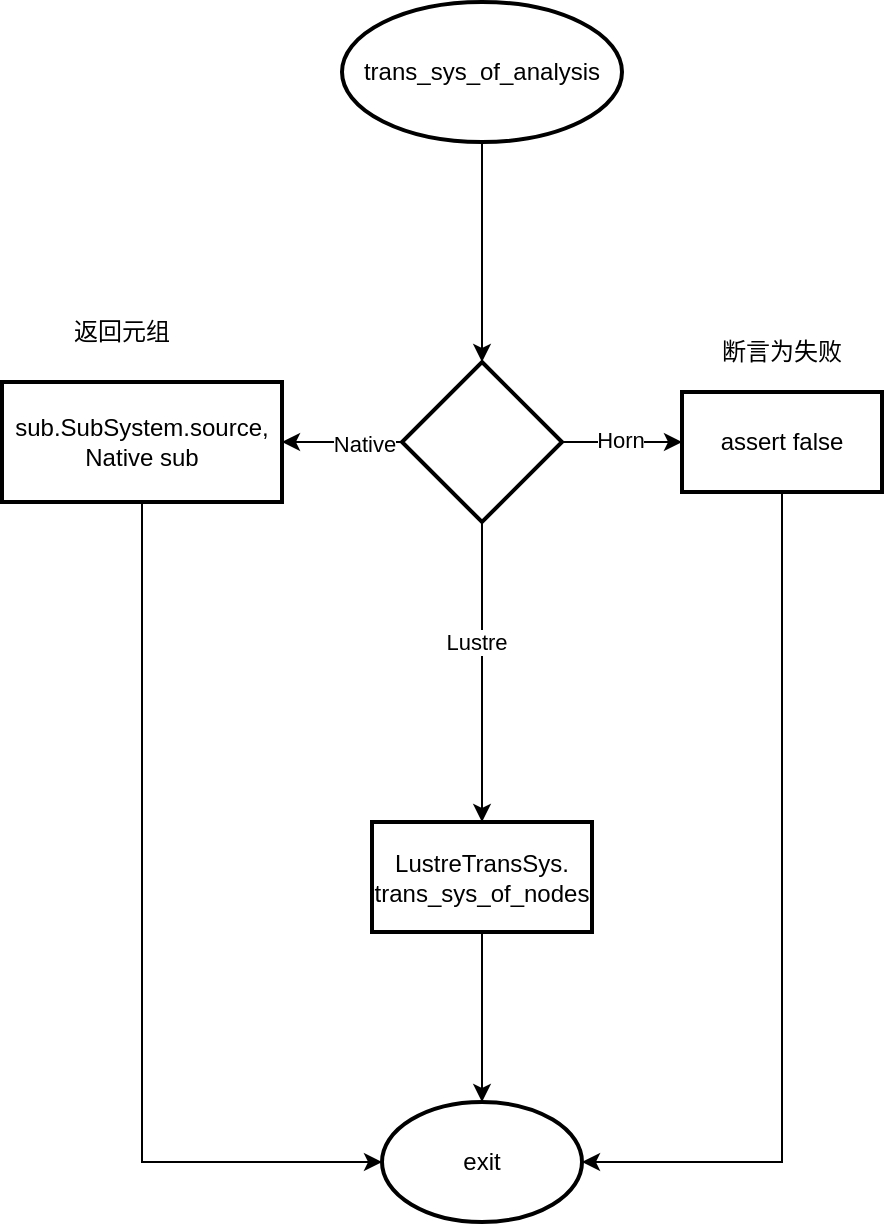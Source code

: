 <mxfile version="21.6.8" type="device">
  <diagram name="第 1 页" id="g2rS3xQUismOoGKR6sjP">
    <mxGraphModel dx="579" dy="579" grid="1" gridSize="10" guides="1" tooltips="1" connect="1" arrows="1" fold="1" page="1" pageScale="1" pageWidth="827" pageHeight="1169" math="0" shadow="0">
      <root>
        <mxCell id="0" />
        <mxCell id="1" parent="0" />
        <mxCell id="hjwtYTtbEksU5yP6Vo6F-5" style="edgeStyle=orthogonalEdgeStyle;rounded=0;orthogonalLoop=1;jettySize=auto;html=1;exitX=0.5;exitY=1;exitDx=0;exitDy=0;exitPerimeter=0;" edge="1" parent="1" source="hjwtYTtbEksU5yP6Vo6F-1" target="hjwtYTtbEksU5yP6Vo6F-6">
          <mxGeometry relative="1" as="geometry">
            <mxPoint x="235.642" y="240.19" as="targetPoint" />
          </mxGeometry>
        </mxCell>
        <mxCell id="hjwtYTtbEksU5yP6Vo6F-1" value="trans_sys_of_analysis" style="strokeWidth=2;html=1;shape=mxgraph.flowchart.start_1;whiteSpace=wrap;" vertex="1" parent="1">
          <mxGeometry x="180" y="60" width="140" height="70" as="geometry" />
        </mxCell>
        <mxCell id="hjwtYTtbEksU5yP6Vo6F-8" value="" style="edgeStyle=orthogonalEdgeStyle;rounded=0;orthogonalLoop=1;jettySize=auto;html=1;entryX=0.5;entryY=0;entryDx=0;entryDy=0;" edge="1" parent="1" source="hjwtYTtbEksU5yP6Vo6F-6" target="hjwtYTtbEksU5yP6Vo6F-10">
          <mxGeometry relative="1" as="geometry">
            <mxPoint x="250" y="410" as="targetPoint" />
          </mxGeometry>
        </mxCell>
        <mxCell id="hjwtYTtbEksU5yP6Vo6F-9" value="Lustre" style="edgeLabel;html=1;align=center;verticalAlign=middle;resizable=0;points=[];" vertex="1" connectable="0" parent="hjwtYTtbEksU5yP6Vo6F-8">
          <mxGeometry x="-0.2" y="-3" relative="1" as="geometry">
            <mxPoint as="offset" />
          </mxGeometry>
        </mxCell>
        <mxCell id="hjwtYTtbEksU5yP6Vo6F-13" value="" style="edgeStyle=orthogonalEdgeStyle;rounded=0;orthogonalLoop=1;jettySize=auto;html=1;" edge="1" parent="1" source="hjwtYTtbEksU5yP6Vo6F-6" target="hjwtYTtbEksU5yP6Vo6F-12">
          <mxGeometry relative="1" as="geometry" />
        </mxCell>
        <mxCell id="hjwtYTtbEksU5yP6Vo6F-18" value="Native" style="edgeLabel;html=1;align=center;verticalAlign=middle;resizable=0;points=[];" vertex="1" connectable="0" parent="hjwtYTtbEksU5yP6Vo6F-13">
          <mxGeometry x="-0.367" y="1" relative="1" as="geometry">
            <mxPoint as="offset" />
          </mxGeometry>
        </mxCell>
        <mxCell id="hjwtYTtbEksU5yP6Vo6F-20" value="" style="edgeStyle=orthogonalEdgeStyle;rounded=0;orthogonalLoop=1;jettySize=auto;html=1;" edge="1" parent="1" source="hjwtYTtbEksU5yP6Vo6F-6" target="hjwtYTtbEksU5yP6Vo6F-19">
          <mxGeometry relative="1" as="geometry" />
        </mxCell>
        <mxCell id="hjwtYTtbEksU5yP6Vo6F-22" value="Horn" style="edgeLabel;html=1;align=center;verticalAlign=middle;resizable=0;points=[];" vertex="1" connectable="0" parent="hjwtYTtbEksU5yP6Vo6F-20">
          <mxGeometry x="-0.033" y="1" relative="1" as="geometry">
            <mxPoint as="offset" />
          </mxGeometry>
        </mxCell>
        <mxCell id="hjwtYTtbEksU5yP6Vo6F-6" value="" style="strokeWidth=2;html=1;shape=mxgraph.flowchart.decision;whiteSpace=wrap;" vertex="1" parent="1">
          <mxGeometry x="210" y="240" width="80" height="80" as="geometry" />
        </mxCell>
        <mxCell id="hjwtYTtbEksU5yP6Vo6F-15" style="edgeStyle=orthogonalEdgeStyle;rounded=0;orthogonalLoop=1;jettySize=auto;html=1;exitX=0.5;exitY=1;exitDx=0;exitDy=0;entryX=0.5;entryY=0;entryDx=0;entryDy=0;entryPerimeter=0;" edge="1" parent="1" source="hjwtYTtbEksU5yP6Vo6F-10" target="hjwtYTtbEksU5yP6Vo6F-16">
          <mxGeometry relative="1" as="geometry">
            <mxPoint x="250" y="670" as="targetPoint" />
          </mxGeometry>
        </mxCell>
        <mxCell id="hjwtYTtbEksU5yP6Vo6F-10" value="LustreTransSys.&lt;br&gt;trans_sys_of_nodes" style="whiteSpace=wrap;html=1;strokeWidth=2;" vertex="1" parent="1">
          <mxGeometry x="195" y="470" width="110" height="55" as="geometry" />
        </mxCell>
        <mxCell id="hjwtYTtbEksU5yP6Vo6F-17" style="edgeStyle=orthogonalEdgeStyle;rounded=0;orthogonalLoop=1;jettySize=auto;html=1;entryX=0;entryY=0.5;entryDx=0;entryDy=0;entryPerimeter=0;" edge="1" parent="1" source="hjwtYTtbEksU5yP6Vo6F-12" target="hjwtYTtbEksU5yP6Vo6F-16">
          <mxGeometry relative="1" as="geometry">
            <Array as="points">
              <mxPoint x="80" y="640" />
            </Array>
          </mxGeometry>
        </mxCell>
        <mxCell id="hjwtYTtbEksU5yP6Vo6F-12" value="sub.SubSystem.source, Native sub" style="whiteSpace=wrap;html=1;strokeWidth=2;" vertex="1" parent="1">
          <mxGeometry x="10" y="250" width="140" height="60" as="geometry" />
        </mxCell>
        <mxCell id="hjwtYTtbEksU5yP6Vo6F-14" value="返回元组" style="text;html=1;strokeColor=none;fillColor=none;align=center;verticalAlign=middle;whiteSpace=wrap;rounded=0;" vertex="1" parent="1">
          <mxGeometry x="40" y="210" width="60" height="30" as="geometry" />
        </mxCell>
        <mxCell id="hjwtYTtbEksU5yP6Vo6F-16" value="exit" style="strokeWidth=2;html=1;shape=mxgraph.flowchart.start_1;whiteSpace=wrap;" vertex="1" parent="1">
          <mxGeometry x="200" y="610" width="100" height="60" as="geometry" />
        </mxCell>
        <mxCell id="hjwtYTtbEksU5yP6Vo6F-23" style="edgeStyle=orthogonalEdgeStyle;rounded=0;orthogonalLoop=1;jettySize=auto;html=1;entryX=1;entryY=0.5;entryDx=0;entryDy=0;entryPerimeter=0;" edge="1" parent="1" source="hjwtYTtbEksU5yP6Vo6F-19" target="hjwtYTtbEksU5yP6Vo6F-16">
          <mxGeometry relative="1" as="geometry">
            <Array as="points">
              <mxPoint x="400" y="640" />
            </Array>
          </mxGeometry>
        </mxCell>
        <mxCell id="hjwtYTtbEksU5yP6Vo6F-19" value="assert false" style="whiteSpace=wrap;html=1;strokeWidth=2;" vertex="1" parent="1">
          <mxGeometry x="350" y="255" width="100" height="50" as="geometry" />
        </mxCell>
        <mxCell id="hjwtYTtbEksU5yP6Vo6F-21" value="断言为失败" style="text;html=1;strokeColor=none;fillColor=none;align=center;verticalAlign=middle;whiteSpace=wrap;rounded=0;" vertex="1" parent="1">
          <mxGeometry x="365" y="220" width="70" height="30" as="geometry" />
        </mxCell>
      </root>
    </mxGraphModel>
  </diagram>
</mxfile>
